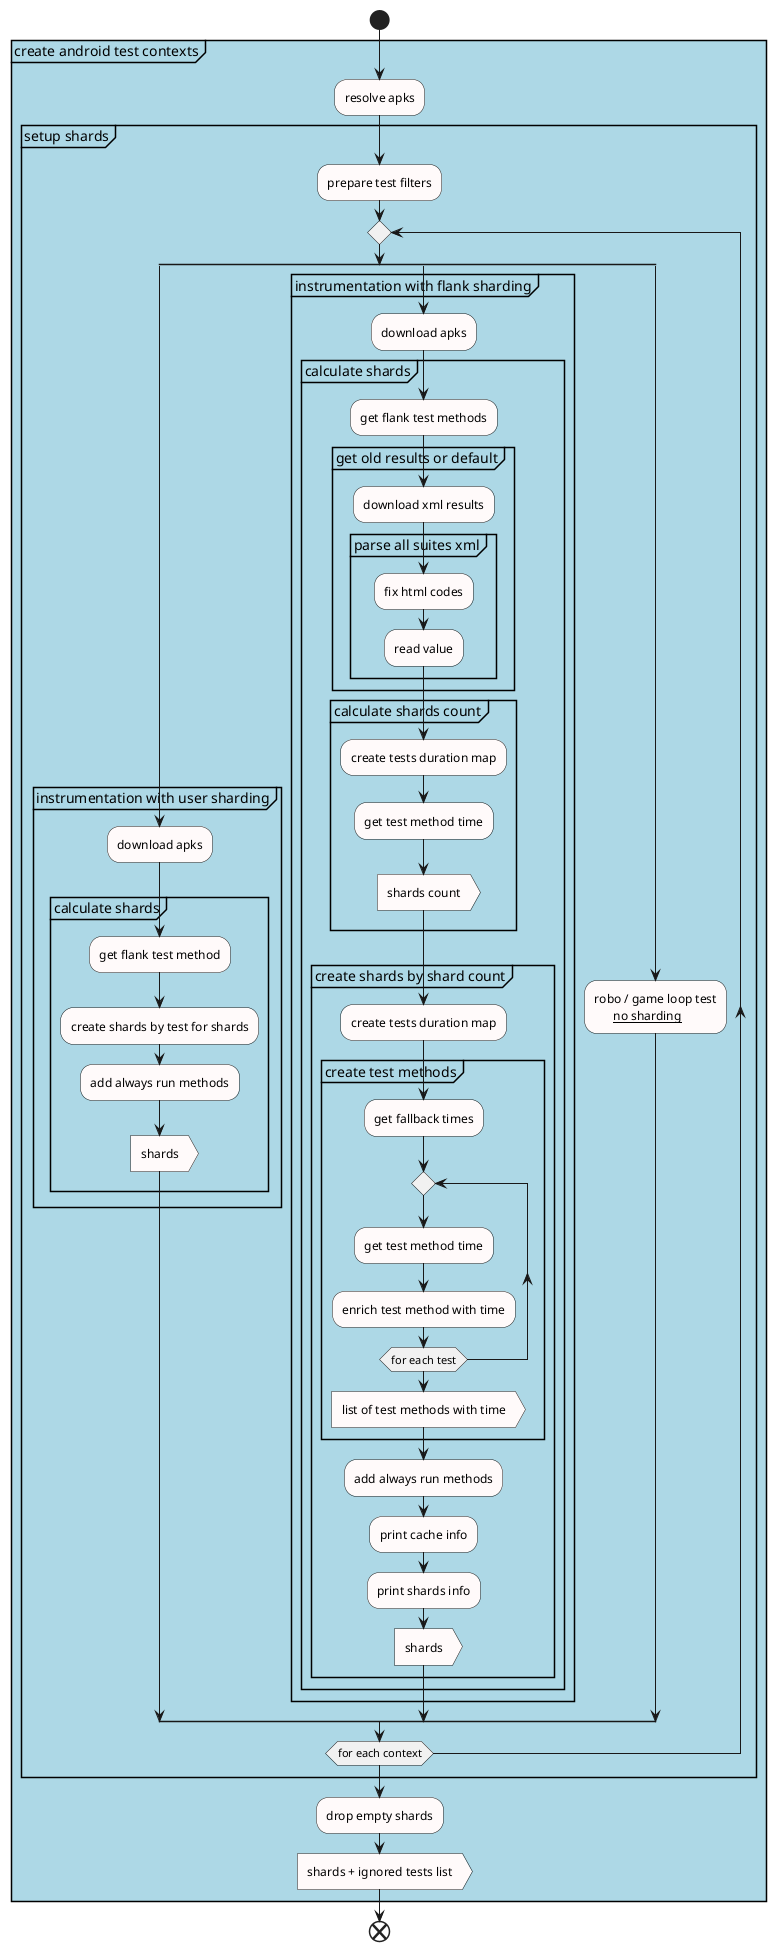 @startuml
'https://plantuml.com/activity-diagram-beta

start
skinparam ConditionEndStyle hline
  partition "create android test contexts" #LightBlue {
    #snow :resolve apks;
    partition "setup shards" #LightBlue {
      #snow :prepare test filters;
      repeat
        split
        partition "instrumentation with user sharding" #LightBlue {
          #snow :download apks;
            partition "calculate shards" #LightBlue {
              #snow :get flank test method;
              #snow :create shards by test for shards;
              #snow :add always run methods;
              #snow :shards>
            }
        }
        split again
        partition "instrumentation with flank sharding" #LightBlue {
          #snow :download apks;
          partition "calculate shards" #LightBlue {
            #snow :get flank test methods;
            partition "get old results or default" #LightBlue {
              #snow :download xml results;
              partition "parse all suites xml" #LightBlue {
                #snow :fix html codes;
                #snow :read value;
              }
            }
            partition "calculate shards count" #LightBlue {
              #snow :create tests duration map;
              #snow :get test method time;
              #snow :shards count>
            }
            partition "create shards by shard count" #LightBlue {
              #snow :create tests duration map;
              partition "create test methods" #LightBlue {
                #snow :get fallback times;
                repeat
                  #snow :get test method time;
                  #snow :enrich test method with time;
                repeat while (for each test)
                #snow :list of test methods with time>
              }
              #snow :add always run methods;
              #snow :print cache info;
              #snow :print shards info;
              #snow :shards>
            }
          }
        }
        split again
        #snow :robo / game loop test\n      __no sharding__;
        end split
      repeat while (for each context)
    }
    #snow :drop empty shards;
    #snow :shards + ignored tests list>
  }
end

@enduml
